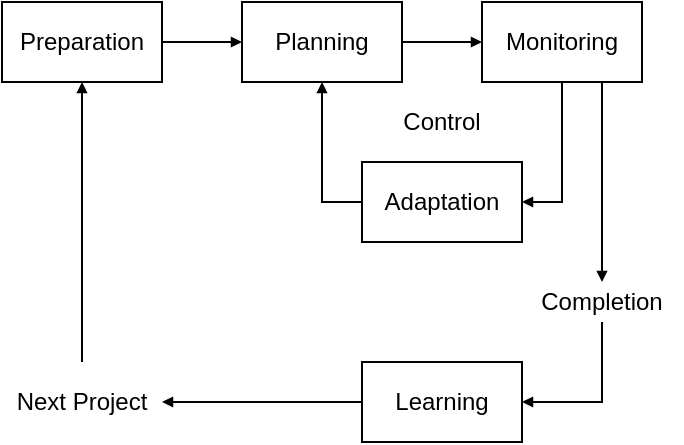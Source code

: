 <mxfile>
    <diagram id="T9uuaTeBy4bPSP1g8a4x" name="Page-1">
        <mxGraphModel dx="835" dy="509" grid="1" gridSize="10" guides="1" tooltips="1" connect="1" arrows="1" fold="1" page="1" pageScale="1" pageWidth="827" pageHeight="1169" background="#FFFFFF" math="0" shadow="0">
            <root>
                <mxCell id="0"/>
                <mxCell id="1" parent="0"/>
                <mxCell id="329" style="edgeStyle=none;html=1;exitX=1;exitY=0.5;exitDx=0;exitDy=0;entryX=0;entryY=0.5;entryDx=0;entryDy=0;endArrow=block;endFill=1;startSize=3;endSize=3;" edge="1" parent="1" source="318" target="319">
                    <mxGeometry relative="1" as="geometry"/>
                </mxCell>
                <mxCell id="318" value="Preparation" style="rounded=0;whiteSpace=wrap;html=1;" vertex="1" parent="1">
                    <mxGeometry x="60" y="40" width="80" height="40" as="geometry"/>
                </mxCell>
                <mxCell id="330" style="edgeStyle=none;html=1;exitX=1;exitY=0.5;exitDx=0;exitDy=0;entryX=0;entryY=0.5;entryDx=0;entryDy=0;endArrow=block;endFill=1;startSize=3;endSize=3;" edge="1" parent="1" source="319" target="320">
                    <mxGeometry relative="1" as="geometry"/>
                </mxCell>
                <mxCell id="319" value="Planning" style="rounded=0;whiteSpace=wrap;html=1;" vertex="1" parent="1">
                    <mxGeometry x="180" y="40" width="80" height="40" as="geometry"/>
                </mxCell>
                <mxCell id="331" style="edgeStyle=none;html=1;exitX=0.5;exitY=1;exitDx=0;exitDy=0;entryX=1;entryY=0.5;entryDx=0;entryDy=0;endArrow=block;endFill=1;startSize=3;endSize=3;rounded=0;" edge="1" parent="1" source="320" target="321">
                    <mxGeometry relative="1" as="geometry">
                        <Array as="points">
                            <mxPoint x="340" y="140"/>
                        </Array>
                    </mxGeometry>
                </mxCell>
                <mxCell id="333" style="edgeStyle=none;html=1;exitX=0.75;exitY=1;exitDx=0;exitDy=0;entryX=0.5;entryY=0;entryDx=0;entryDy=0;endArrow=block;endFill=1;startSize=3;endSize=3;" edge="1" parent="1" source="320" target="323">
                    <mxGeometry relative="1" as="geometry"/>
                </mxCell>
                <mxCell id="320" value="Monitoring" style="rounded=0;whiteSpace=wrap;html=1;" vertex="1" parent="1">
                    <mxGeometry x="300" y="40" width="80" height="40" as="geometry"/>
                </mxCell>
                <mxCell id="332" style="edgeStyle=none;html=1;exitX=0;exitY=0.5;exitDx=0;exitDy=0;entryX=0.5;entryY=1;entryDx=0;entryDy=0;endArrow=block;endFill=1;startSize=3;endSize=3;rounded=0;" edge="1" parent="1" source="321" target="319">
                    <mxGeometry relative="1" as="geometry">
                        <Array as="points">
                            <mxPoint x="220" y="140"/>
                        </Array>
                    </mxGeometry>
                </mxCell>
                <mxCell id="321" value="Adaptation" style="rounded=0;whiteSpace=wrap;html=1;" vertex="1" parent="1">
                    <mxGeometry x="240" y="120" width="80" height="40" as="geometry"/>
                </mxCell>
                <mxCell id="322" value="Control" style="rounded=0;whiteSpace=wrap;html=1;strokeColor=none;fillColor=none;" vertex="1" parent="1">
                    <mxGeometry x="240" y="80" width="80" height="40" as="geometry"/>
                </mxCell>
                <mxCell id="334" style="edgeStyle=none;html=1;exitX=0.5;exitY=1;exitDx=0;exitDy=0;entryX=1;entryY=0.5;entryDx=0;entryDy=0;endArrow=block;endFill=1;startSize=3;endSize=3;rounded=0;" edge="1" parent="1" source="323" target="324">
                    <mxGeometry relative="1" as="geometry">
                        <Array as="points">
                            <mxPoint x="360" y="240"/>
                        </Array>
                    </mxGeometry>
                </mxCell>
                <mxCell id="323" value="Completion" style="rounded=0;whiteSpace=wrap;html=1;strokeColor=none;fillColor=none;" vertex="1" parent="1">
                    <mxGeometry x="320" y="180" width="80" height="20" as="geometry"/>
                </mxCell>
                <mxCell id="335" style="edgeStyle=none;rounded=0;html=1;exitX=0;exitY=0.5;exitDx=0;exitDy=0;entryX=1;entryY=0.5;entryDx=0;entryDy=0;endArrow=block;endFill=1;startSize=3;endSize=3;" edge="1" parent="1" source="324" target="325">
                    <mxGeometry relative="1" as="geometry"/>
                </mxCell>
                <mxCell id="324" value="Learning" style="rounded=0;whiteSpace=wrap;html=1;" vertex="1" parent="1">
                    <mxGeometry x="240" y="220" width="80" height="40" as="geometry"/>
                </mxCell>
                <mxCell id="328" style="edgeStyle=none;html=1;exitX=0.5;exitY=0;exitDx=0;exitDy=0;entryX=0.5;entryY=1;entryDx=0;entryDy=0;endArrow=block;endFill=1;startSize=3;endSize=3;" edge="1" parent="1" source="325" target="318">
                    <mxGeometry relative="1" as="geometry"/>
                </mxCell>
                <mxCell id="325" value="Next Project" style="rounded=0;whiteSpace=wrap;html=1;strokeColor=none;fillColor=none;" vertex="1" parent="1">
                    <mxGeometry x="60" y="220" width="80" height="40" as="geometry"/>
                </mxCell>
            </root>
        </mxGraphModel>
    </diagram>
</mxfile>
